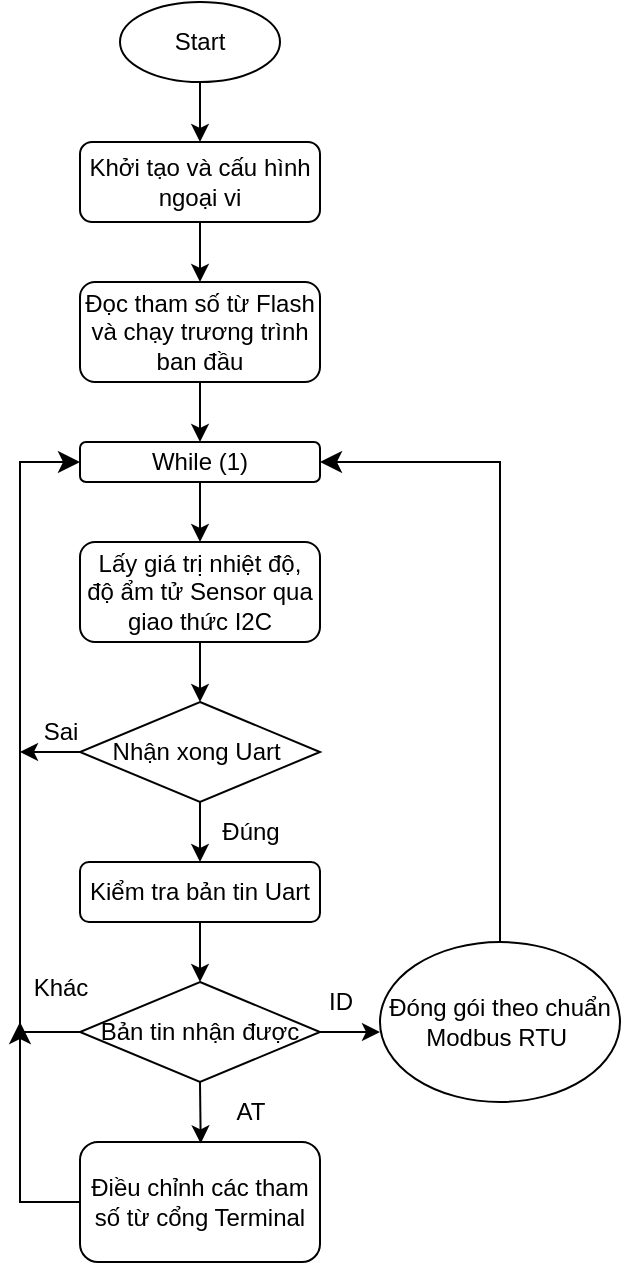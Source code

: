 <mxfile version="21.3.2" type="device">
  <diagram name="Trang-1" id="uOR_1QCz9pNJIB_MfI1D">
    <mxGraphModel dx="1335" dy="837" grid="1" gridSize="10" guides="1" tooltips="1" connect="1" arrows="1" fold="1" page="1" pageScale="1" pageWidth="827" pageHeight="1169" math="0" shadow="0">
      <root>
        <mxCell id="0" />
        <mxCell id="1" parent="0" />
        <mxCell id="1G6dvj4SATx9jXZlFXJ9-1" value="Start" style="ellipse;whiteSpace=wrap;html=1;" vertex="1" parent="1">
          <mxGeometry x="100" y="40" width="80" height="40" as="geometry" />
        </mxCell>
        <mxCell id="1G6dvj4SATx9jXZlFXJ9-2" value="" style="edgeStyle=none;orthogonalLoop=1;jettySize=auto;html=1;rounded=0;exitX=0.5;exitY=1;exitDx=0;exitDy=0;" edge="1" parent="1" source="1G6dvj4SATx9jXZlFXJ9-1">
          <mxGeometry width="100" relative="1" as="geometry">
            <mxPoint x="100" y="150" as="sourcePoint" />
            <mxPoint x="140" y="110" as="targetPoint" />
            <Array as="points" />
          </mxGeometry>
        </mxCell>
        <mxCell id="1G6dvj4SATx9jXZlFXJ9-3" value="Khởi tạo và cấu hình ngoại vi" style="rounded=1;whiteSpace=wrap;html=1;" vertex="1" parent="1">
          <mxGeometry x="80" y="110" width="120" height="40" as="geometry" />
        </mxCell>
        <mxCell id="1G6dvj4SATx9jXZlFXJ9-4" value="" style="edgeStyle=none;orthogonalLoop=1;jettySize=auto;html=1;rounded=0;exitX=0.5;exitY=1;exitDx=0;exitDy=0;" edge="1" parent="1" source="1G6dvj4SATx9jXZlFXJ9-3">
          <mxGeometry width="100" relative="1" as="geometry">
            <mxPoint x="80" y="180" as="sourcePoint" />
            <mxPoint x="140" y="180" as="targetPoint" />
            <Array as="points" />
          </mxGeometry>
        </mxCell>
        <mxCell id="1G6dvj4SATx9jXZlFXJ9-5" value="Đọc tham số từ Flash và chạy trương trình ban đầu" style="rounded=1;whiteSpace=wrap;html=1;" vertex="1" parent="1">
          <mxGeometry x="80" y="180" width="120" height="50" as="geometry" />
        </mxCell>
        <mxCell id="1G6dvj4SATx9jXZlFXJ9-6" value="" style="edgeStyle=none;orthogonalLoop=1;jettySize=auto;html=1;rounded=0;exitX=0.5;exitY=1;exitDx=0;exitDy=0;" edge="1" parent="1" source="1G6dvj4SATx9jXZlFXJ9-5">
          <mxGeometry width="100" relative="1" as="geometry">
            <mxPoint x="130" y="290" as="sourcePoint" />
            <mxPoint x="140" y="260" as="targetPoint" />
            <Array as="points" />
          </mxGeometry>
        </mxCell>
        <mxCell id="1G6dvj4SATx9jXZlFXJ9-7" value="While (1)" style="rounded=1;whiteSpace=wrap;html=1;" vertex="1" parent="1">
          <mxGeometry x="80" y="260" width="120" height="20" as="geometry" />
        </mxCell>
        <mxCell id="1G6dvj4SATx9jXZlFXJ9-8" value="" style="edgeStyle=none;orthogonalLoop=1;jettySize=auto;html=1;rounded=0;exitX=0.5;exitY=1;exitDx=0;exitDy=0;" edge="1" parent="1" source="1G6dvj4SATx9jXZlFXJ9-7">
          <mxGeometry width="100" relative="1" as="geometry">
            <mxPoint x="190" y="380" as="sourcePoint" />
            <mxPoint x="140" y="310" as="targetPoint" />
            <Array as="points" />
          </mxGeometry>
        </mxCell>
        <mxCell id="1G6dvj4SATx9jXZlFXJ9-9" value="Lấy giá trị nhiệt độ, độ ẩm tử Sensor qua giao thức I2C" style="rounded=1;whiteSpace=wrap;html=1;" vertex="1" parent="1">
          <mxGeometry x="80" y="310" width="120" height="50" as="geometry" />
        </mxCell>
        <mxCell id="1G6dvj4SATx9jXZlFXJ9-10" value="" style="edgeStyle=none;orthogonalLoop=1;jettySize=auto;html=1;rounded=0;exitX=0.5;exitY=1;exitDx=0;exitDy=0;" edge="1" parent="1" source="1G6dvj4SATx9jXZlFXJ9-9">
          <mxGeometry width="100" relative="1" as="geometry">
            <mxPoint x="110" y="410" as="sourcePoint" />
            <mxPoint x="140" y="390" as="targetPoint" />
            <Array as="points" />
          </mxGeometry>
        </mxCell>
        <mxCell id="1G6dvj4SATx9jXZlFXJ9-11" value="Nhận xong Uart&amp;nbsp;" style="rhombus;whiteSpace=wrap;html=1;" vertex="1" parent="1">
          <mxGeometry x="80" y="390" width="120" height="50" as="geometry" />
        </mxCell>
        <mxCell id="1G6dvj4SATx9jXZlFXJ9-13" value="" style="edgeStyle=none;orthogonalLoop=1;jettySize=auto;html=1;rounded=0;exitX=0.5;exitY=1;exitDx=0;exitDy=0;" edge="1" parent="1" source="1G6dvj4SATx9jXZlFXJ9-14">
          <mxGeometry width="100" relative="1" as="geometry">
            <mxPoint x="80" y="460" as="sourcePoint" />
            <mxPoint x="140" y="470" as="targetPoint" />
            <Array as="points" />
          </mxGeometry>
        </mxCell>
        <mxCell id="1G6dvj4SATx9jXZlFXJ9-15" value="" style="edgeStyle=none;orthogonalLoop=1;jettySize=auto;html=1;rounded=0;exitX=0.5;exitY=1;exitDx=0;exitDy=0;" edge="1" parent="1" source="1G6dvj4SATx9jXZlFXJ9-11" target="1G6dvj4SATx9jXZlFXJ9-14">
          <mxGeometry width="100" relative="1" as="geometry">
            <mxPoint x="140" y="440" as="sourcePoint" />
            <mxPoint x="140" y="470" as="targetPoint" />
            <Array as="points" />
          </mxGeometry>
        </mxCell>
        <mxCell id="1G6dvj4SATx9jXZlFXJ9-14" value="Kiểm tra bản tin Uart" style="rounded=1;whiteSpace=wrap;html=1;" vertex="1" parent="1">
          <mxGeometry x="80" y="470" width="120" height="30" as="geometry" />
        </mxCell>
        <mxCell id="1G6dvj4SATx9jXZlFXJ9-16" value="Bản tin nhận được" style="rhombus;whiteSpace=wrap;html=1;" vertex="1" parent="1">
          <mxGeometry x="80" y="530" width="120" height="50" as="geometry" />
        </mxCell>
        <mxCell id="1G6dvj4SATx9jXZlFXJ9-17" value="" style="edgeStyle=none;orthogonalLoop=1;jettySize=auto;html=1;rounded=0;exitX=0.5;exitY=1;exitDx=0;exitDy=0;entryX=0.5;entryY=0;entryDx=0;entryDy=0;" edge="1" parent="1" source="1G6dvj4SATx9jXZlFXJ9-14" target="1G6dvj4SATx9jXZlFXJ9-16">
          <mxGeometry width="100" relative="1" as="geometry">
            <mxPoint x="220" y="530" as="sourcePoint" />
            <mxPoint x="320" y="530" as="targetPoint" />
            <Array as="points" />
          </mxGeometry>
        </mxCell>
        <mxCell id="1G6dvj4SATx9jXZlFXJ9-19" value="Điều chỉnh các tham số từ cổng Terminal" style="rounded=1;whiteSpace=wrap;html=1;" vertex="1" parent="1">
          <mxGeometry x="80" y="610" width="120" height="60" as="geometry" />
        </mxCell>
        <mxCell id="1G6dvj4SATx9jXZlFXJ9-20" value="" style="edgeStyle=segmentEdgeStyle;endArrow=classic;html=1;curved=0;rounded=0;endSize=8;startSize=8;sourcePerimeterSpacing=0;targetPerimeterSpacing=0;entryX=0;entryY=0.5;entryDx=0;entryDy=0;exitX=0;exitY=0.5;exitDx=0;exitDy=0;" edge="1" parent="1" source="1G6dvj4SATx9jXZlFXJ9-16" target="1G6dvj4SATx9jXZlFXJ9-7">
          <mxGeometry width="100" relative="1" as="geometry">
            <mxPoint x="-50" y="320" as="sourcePoint" />
            <mxPoint x="50" y="360" as="targetPoint" />
            <Array as="points">
              <mxPoint x="50" y="555" />
              <mxPoint x="50" y="270" />
            </Array>
          </mxGeometry>
        </mxCell>
        <mxCell id="1G6dvj4SATx9jXZlFXJ9-21" value="" style="edgeStyle=none;orthogonalLoop=1;jettySize=auto;html=1;rounded=0;exitX=0;exitY=0.5;exitDx=0;exitDy=0;" edge="1" parent="1" source="1G6dvj4SATx9jXZlFXJ9-11">
          <mxGeometry width="100" relative="1" as="geometry">
            <mxPoint x="30" y="390" as="sourcePoint" />
            <mxPoint x="50" y="415" as="targetPoint" />
            <Array as="points" />
          </mxGeometry>
        </mxCell>
        <mxCell id="1G6dvj4SATx9jXZlFXJ9-22" value="Sai" style="text;html=1;align=center;verticalAlign=middle;resizable=0;points=[];autosize=1;strokeColor=none;fillColor=none;" vertex="1" parent="1">
          <mxGeometry x="50" y="390" width="40" height="30" as="geometry" />
        </mxCell>
        <mxCell id="1G6dvj4SATx9jXZlFXJ9-23" value="Đúng" style="text;html=1;align=center;verticalAlign=middle;resizable=0;points=[];autosize=1;strokeColor=none;fillColor=none;" vertex="1" parent="1">
          <mxGeometry x="140" y="440" width="50" height="30" as="geometry" />
        </mxCell>
        <mxCell id="1G6dvj4SATx9jXZlFXJ9-24" value="Khác" style="text;html=1;align=center;verticalAlign=middle;resizable=0;points=[];autosize=1;strokeColor=none;fillColor=none;" vertex="1" parent="1">
          <mxGeometry x="45" y="518" width="50" height="30" as="geometry" />
        </mxCell>
        <mxCell id="1G6dvj4SATx9jXZlFXJ9-26" value="" style="edgeStyle=none;orthogonalLoop=1;jettySize=auto;html=1;rounded=0;exitX=1;exitY=0.5;exitDx=0;exitDy=0;entryX=0;entryY=0.5;entryDx=0;entryDy=0;" edge="1" parent="1" source="1G6dvj4SATx9jXZlFXJ9-16">
          <mxGeometry width="100" relative="1" as="geometry">
            <mxPoint x="190" y="620" as="sourcePoint" />
            <mxPoint x="230.0" y="555" as="targetPoint" />
            <Array as="points" />
          </mxGeometry>
        </mxCell>
        <mxCell id="1G6dvj4SATx9jXZlFXJ9-27" value="ID" style="text;html=1;align=center;verticalAlign=middle;resizable=0;points=[];autosize=1;strokeColor=none;fillColor=none;" vertex="1" parent="1">
          <mxGeometry x="190" y="525" width="40" height="30" as="geometry" />
        </mxCell>
        <mxCell id="1G6dvj4SATx9jXZlFXJ9-28" value="AT" style="text;html=1;align=center;verticalAlign=middle;resizable=0;points=[];autosize=1;strokeColor=none;fillColor=none;" vertex="1" parent="1">
          <mxGeometry x="145" y="580" width="40" height="30" as="geometry" />
        </mxCell>
        <mxCell id="1G6dvj4SATx9jXZlFXJ9-29" value="" style="edgeStyle=none;orthogonalLoop=1;jettySize=auto;html=1;rounded=0;exitX=0.5;exitY=1;exitDx=0;exitDy=0;entryX=-0.116;entryY=1.024;entryDx=0;entryDy=0;entryPerimeter=0;" edge="1" parent="1" source="1G6dvj4SATx9jXZlFXJ9-16" target="1G6dvj4SATx9jXZlFXJ9-28">
          <mxGeometry width="100" relative="1" as="geometry">
            <mxPoint y="600" as="sourcePoint" />
            <mxPoint x="100" y="600" as="targetPoint" />
            <Array as="points" />
          </mxGeometry>
        </mxCell>
        <mxCell id="1G6dvj4SATx9jXZlFXJ9-30" value="" style="edgeStyle=segmentEdgeStyle;endArrow=classic;html=1;curved=0;rounded=0;endSize=8;startSize=8;sourcePerimeterSpacing=0;targetPerimeterSpacing=0;exitX=0;exitY=0.5;exitDx=0;exitDy=0;" edge="1" parent="1" source="1G6dvj4SATx9jXZlFXJ9-19">
          <mxGeometry width="100" relative="1" as="geometry">
            <mxPoint y="570" as="sourcePoint" />
            <mxPoint x="50" y="550" as="targetPoint" />
            <Array as="points">
              <mxPoint x="50" y="640" />
            </Array>
          </mxGeometry>
        </mxCell>
        <mxCell id="1G6dvj4SATx9jXZlFXJ9-31" value="" style="edgeStyle=segmentEdgeStyle;endArrow=classic;html=1;curved=0;rounded=0;endSize=8;startSize=8;sourcePerimeterSpacing=0;targetPerimeterSpacing=0;exitX=0.5;exitY=0;exitDx=0;exitDy=0;entryX=1;entryY=0.5;entryDx=0;entryDy=0;" edge="1" parent="1" source="1G6dvj4SATx9jXZlFXJ9-32" target="1G6dvj4SATx9jXZlFXJ9-7">
          <mxGeometry width="100" relative="1" as="geometry">
            <mxPoint x="290.0" y="525" as="sourcePoint" />
            <mxPoint x="350" y="380" as="targetPoint" />
            <Array as="points">
              <mxPoint x="290" y="270" />
            </Array>
          </mxGeometry>
        </mxCell>
        <mxCell id="1G6dvj4SATx9jXZlFXJ9-32" value="Đóng gói theo chuẩn Modbus RTU&amp;nbsp;" style="ellipse;whiteSpace=wrap;html=1;" vertex="1" parent="1">
          <mxGeometry x="230" y="510" width="120" height="80" as="geometry" />
        </mxCell>
      </root>
    </mxGraphModel>
  </diagram>
</mxfile>
